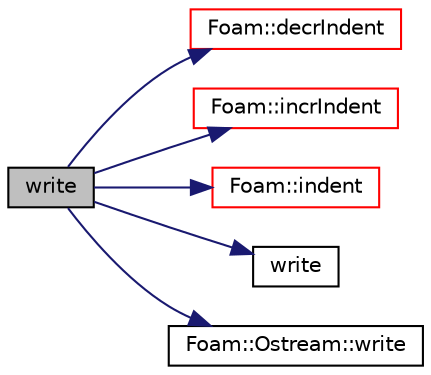 digraph "write"
{
  bgcolor="transparent";
  edge [fontname="Helvetica",fontsize="10",labelfontname="Helvetica",labelfontsize="10"];
  node [fontname="Helvetica",fontsize="10",shape=record];
  rankdir="LR";
  Node1 [label="write",height=0.2,width=0.4,color="black", fillcolor="grey75", style="filled", fontcolor="black"];
  Node1 -> Node2 [color="midnightblue",fontsize="10",style="solid",fontname="Helvetica"];
  Node2 [label="Foam::decrIndent",height=0.2,width=0.4,color="red",URL="$a10725.html#a1c3a44e035fae1cd9d5a4a60a7e1c32b",tooltip="Decrement the indent level. "];
  Node1 -> Node3 [color="midnightblue",fontsize="10",style="solid",fontname="Helvetica"];
  Node3 [label="Foam::incrIndent",height=0.2,width=0.4,color="red",URL="$a10725.html#a5baff2b2334a238271b33f039e5dde5c",tooltip="Increment the indent level. "];
  Node1 -> Node4 [color="midnightblue",fontsize="10",style="solid",fontname="Helvetica"];
  Node4 [label="Foam::indent",height=0.2,width=0.4,color="red",URL="$a10725.html#ae297c57ea5b952a8bc9e4f30f7ea8701",tooltip="Indent stream. "];
  Node1 -> Node5 [color="midnightblue",fontsize="10",style="solid",fontname="Helvetica"];
  Node5 [label="write",height=0.2,width=0.4,color="black",URL="$a02917.html#a8f30b3c2179b03a7acf273e9dea43342"];
  Node1 -> Node6 [color="midnightblue",fontsize="10",style="solid",fontname="Helvetica"];
  Node6 [label="Foam::Ostream::write",height=0.2,width=0.4,color="black",URL="$a01736.html#a81a19ad9e4098b4701cc8bab9a59d78b",tooltip="Write next token to stream. "];
}

